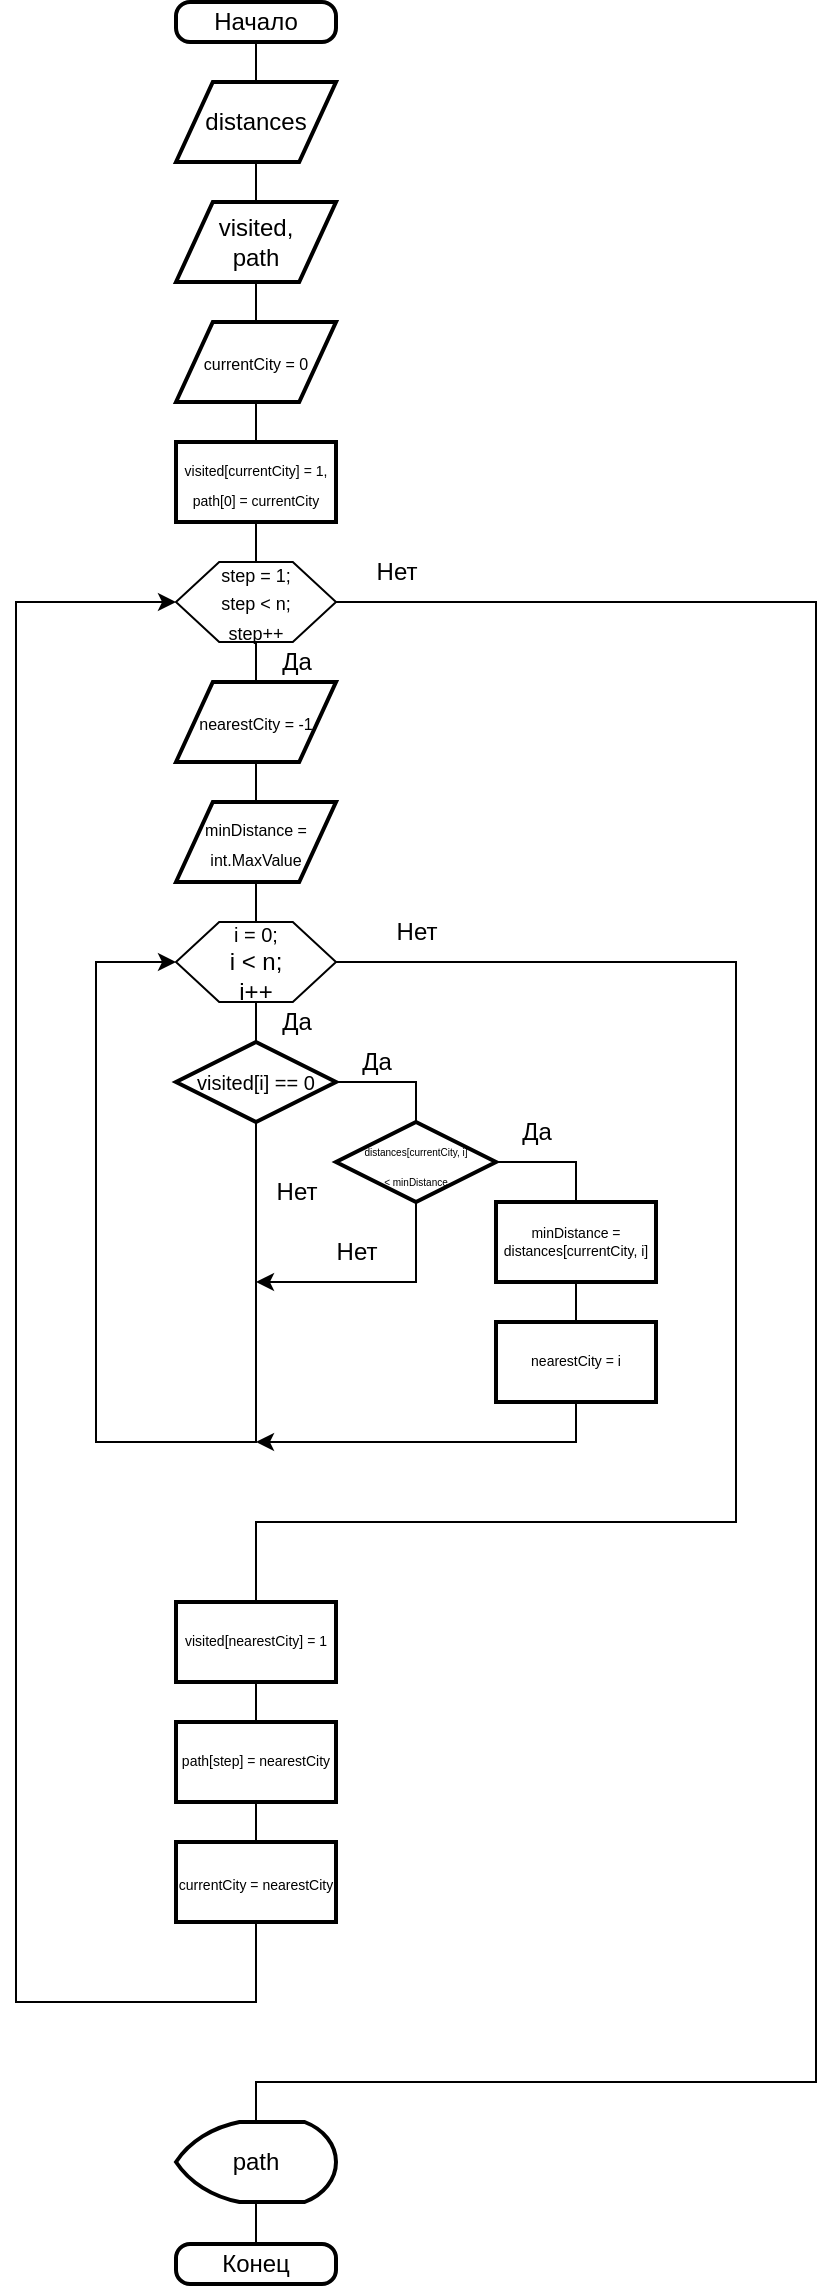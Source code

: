 <mxfile version="23.1.5" type="device">
  <diagram id="C5RBs43oDa-KdzZeNtuy" name="Page-1">
    <mxGraphModel dx="819" dy="482" grid="1" gridSize="10" guides="1" tooltips="1" connect="1" arrows="1" fold="1" page="1" pageScale="1" pageWidth="827" pageHeight="1169" math="0" shadow="0">
      <root>
        <mxCell id="WIyWlLk6GJQsqaUBKTNV-0" />
        <mxCell id="WIyWlLk6GJQsqaUBKTNV-1" parent="WIyWlLk6GJQsqaUBKTNV-0" />
        <mxCell id="uY3Pvv1I5CWCGsGGGuJG-32" style="edgeStyle=orthogonalEdgeStyle;rounded=0;orthogonalLoop=1;jettySize=auto;html=1;entryX=0.5;entryY=0;entryDx=0;entryDy=0;endArrow=none;endFill=0;" edge="1" parent="WIyWlLk6GJQsqaUBKTNV-1" source="uY3Pvv1I5CWCGsGGGuJG-3" target="uY3Pvv1I5CWCGsGGGuJG-5">
          <mxGeometry relative="1" as="geometry" />
        </mxCell>
        <mxCell id="uY3Pvv1I5CWCGsGGGuJG-3" value="Начало" style="rounded=1;whiteSpace=wrap;html=1;absoluteArcSize=1;arcSize=14;strokeWidth=2;" vertex="1" parent="WIyWlLk6GJQsqaUBKTNV-1">
          <mxGeometry x="200" y="40" width="80" height="20" as="geometry" />
        </mxCell>
        <mxCell id="uY3Pvv1I5CWCGsGGGuJG-31" style="edgeStyle=orthogonalEdgeStyle;rounded=0;orthogonalLoop=1;jettySize=auto;html=1;entryX=0.5;entryY=0;entryDx=0;entryDy=0;endArrow=none;endFill=0;" edge="1" parent="WIyWlLk6GJQsqaUBKTNV-1" source="uY3Pvv1I5CWCGsGGGuJG-5" target="uY3Pvv1I5CWCGsGGGuJG-12">
          <mxGeometry relative="1" as="geometry" />
        </mxCell>
        <mxCell id="uY3Pvv1I5CWCGsGGGuJG-5" value="distances" style="shape=parallelogram;html=1;strokeWidth=2;perimeter=parallelogramPerimeter;whiteSpace=wrap;rounded=0;arcSize=12;size=0.23;" vertex="1" parent="WIyWlLk6GJQsqaUBKTNV-1">
          <mxGeometry x="200" y="80" width="80" height="40" as="geometry" />
        </mxCell>
        <mxCell id="uY3Pvv1I5CWCGsGGGuJG-30" style="edgeStyle=orthogonalEdgeStyle;rounded=0;orthogonalLoop=1;jettySize=auto;html=1;entryX=0.5;entryY=0;entryDx=0;entryDy=0;endArrow=none;endFill=0;" edge="1" parent="WIyWlLk6GJQsqaUBKTNV-1" source="uY3Pvv1I5CWCGsGGGuJG-12" target="uY3Pvv1I5CWCGsGGGuJG-14">
          <mxGeometry relative="1" as="geometry" />
        </mxCell>
        <mxCell id="uY3Pvv1I5CWCGsGGGuJG-12" value="visited,&lt;br&gt;path" style="shape=parallelogram;html=1;strokeWidth=2;perimeter=parallelogramPerimeter;whiteSpace=wrap;rounded=0;arcSize=12;size=0.23;" vertex="1" parent="WIyWlLk6GJQsqaUBKTNV-1">
          <mxGeometry x="200" y="140" width="80" height="40" as="geometry" />
        </mxCell>
        <mxCell id="uY3Pvv1I5CWCGsGGGuJG-29" style="edgeStyle=orthogonalEdgeStyle;rounded=0;orthogonalLoop=1;jettySize=auto;html=1;entryX=0.5;entryY=0;entryDx=0;entryDy=0;endArrow=none;endFill=0;" edge="1" parent="WIyWlLk6GJQsqaUBKTNV-1" source="uY3Pvv1I5CWCGsGGGuJG-14" target="uY3Pvv1I5CWCGsGGGuJG-18">
          <mxGeometry relative="1" as="geometry" />
        </mxCell>
        <mxCell id="uY3Pvv1I5CWCGsGGGuJG-14" value="&lt;font style=&quot;font-size: 8px;&quot;&gt;currentCity = 0&lt;/font&gt;" style="shape=parallelogram;html=1;strokeWidth=2;perimeter=parallelogramPerimeter;whiteSpace=wrap;rounded=0;arcSize=12;size=0.23;" vertex="1" parent="WIyWlLk6GJQsqaUBKTNV-1">
          <mxGeometry x="200" y="200" width="80" height="40" as="geometry" />
        </mxCell>
        <mxCell id="uY3Pvv1I5CWCGsGGGuJG-27" style="edgeStyle=orthogonalEdgeStyle;rounded=0;orthogonalLoop=1;jettySize=auto;html=1;entryX=0.5;entryY=0;entryDx=0;entryDy=0;endArrow=none;endFill=0;" edge="1" parent="WIyWlLk6GJQsqaUBKTNV-1" source="uY3Pvv1I5CWCGsGGGuJG-18" target="uY3Pvv1I5CWCGsGGGuJG-21">
          <mxGeometry relative="1" as="geometry" />
        </mxCell>
        <mxCell id="uY3Pvv1I5CWCGsGGGuJG-18" value="&lt;font style=&quot;&quot;&gt;&lt;font style=&quot;font-size: 7px;&quot;&gt;visited[currentCity] = 1,&lt;/font&gt;&lt;br&gt;&lt;span style=&quot;font-size: 7px;&quot;&gt;path[0] = currentCity&lt;/span&gt;&lt;br&gt;&lt;/font&gt;" style="rounded=0;whiteSpace=wrap;html=1;absoluteArcSize=1;arcSize=14;strokeWidth=2;" vertex="1" parent="WIyWlLk6GJQsqaUBKTNV-1">
          <mxGeometry x="200" y="260" width="80" height="40" as="geometry" />
        </mxCell>
        <mxCell id="uY3Pvv1I5CWCGsGGGuJG-38" style="edgeStyle=orthogonalEdgeStyle;rounded=0;orthogonalLoop=1;jettySize=auto;html=1;entryX=0.5;entryY=0;entryDx=0;entryDy=0;endArrow=none;endFill=0;" edge="1" parent="WIyWlLk6GJQsqaUBKTNV-1" source="uY3Pvv1I5CWCGsGGGuJG-21" target="uY3Pvv1I5CWCGsGGGuJG-35">
          <mxGeometry relative="1" as="geometry" />
        </mxCell>
        <mxCell id="uY3Pvv1I5CWCGsGGGuJG-21" value="" style="verticalLabelPosition=bottom;verticalAlign=top;html=1;shape=hexagon;perimeter=hexagonPerimeter2;arcSize=6;size=0.27;" vertex="1" parent="WIyWlLk6GJQsqaUBKTNV-1">
          <mxGeometry x="200" y="320" width="80" height="40" as="geometry" />
        </mxCell>
        <mxCell id="uY3Pvv1I5CWCGsGGGuJG-78" style="edgeStyle=orthogonalEdgeStyle;rounded=0;orthogonalLoop=1;jettySize=auto;html=1;entryX=0.5;entryY=0;entryDx=0;entryDy=0;entryPerimeter=0;endArrow=none;endFill=0;" edge="1" parent="WIyWlLk6GJQsqaUBKTNV-1" target="uY3Pvv1I5CWCGsGGGuJG-79">
          <mxGeometry relative="1" as="geometry">
            <mxPoint x="240" y="1120" as="targetPoint" />
            <mxPoint x="280" y="340" as="sourcePoint" />
            <Array as="points">
              <mxPoint x="520" y="340" />
              <mxPoint x="520" y="1080" />
              <mxPoint x="240" y="1080" />
            </Array>
          </mxGeometry>
        </mxCell>
        <mxCell id="uY3Pvv1I5CWCGsGGGuJG-23" value="&lt;font style=&quot;font-size: 9px;&quot;&gt;step = 1;&lt;br&gt;step &amp;lt; n;&lt;br&gt;step++&lt;/font&gt;" style="text;html=1;align=center;verticalAlign=middle;whiteSpace=wrap;rounded=0;" vertex="1" parent="WIyWlLk6GJQsqaUBKTNV-1">
          <mxGeometry x="210" y="325" width="60" height="30" as="geometry" />
        </mxCell>
        <mxCell id="uY3Pvv1I5CWCGsGGGuJG-40" style="edgeStyle=orthogonalEdgeStyle;rounded=0;orthogonalLoop=1;jettySize=auto;html=1;entryX=0.5;entryY=0;entryDx=0;entryDy=0;endArrow=none;endFill=0;" edge="1" parent="WIyWlLk6GJQsqaUBKTNV-1" source="uY3Pvv1I5CWCGsGGGuJG-35" target="uY3Pvv1I5CWCGsGGGuJG-39">
          <mxGeometry relative="1" as="geometry" />
        </mxCell>
        <mxCell id="uY3Pvv1I5CWCGsGGGuJG-35" value="&lt;font style=&quot;font-size: 8px;&quot;&gt;nearestCity = -1&lt;/font&gt;" style="shape=parallelogram;html=1;strokeWidth=2;perimeter=parallelogramPerimeter;whiteSpace=wrap;rounded=0;arcSize=12;size=0.23;" vertex="1" parent="WIyWlLk6GJQsqaUBKTNV-1">
          <mxGeometry x="200" y="380" width="80" height="40" as="geometry" />
        </mxCell>
        <mxCell id="uY3Pvv1I5CWCGsGGGuJG-43" style="edgeStyle=orthogonalEdgeStyle;rounded=0;orthogonalLoop=1;jettySize=auto;html=1;entryX=0.5;entryY=0;entryDx=0;entryDy=0;endArrow=none;endFill=0;" edge="1" parent="WIyWlLk6GJQsqaUBKTNV-1" source="uY3Pvv1I5CWCGsGGGuJG-39" target="uY3Pvv1I5CWCGsGGGuJG-41">
          <mxGeometry relative="1" as="geometry" />
        </mxCell>
        <mxCell id="uY3Pvv1I5CWCGsGGGuJG-39" value="&lt;font style=&quot;font-size: 8px;&quot;&gt;minDistance = int.MaxValue&lt;/font&gt;" style="shape=parallelogram;html=1;strokeWidth=2;perimeter=parallelogramPerimeter;whiteSpace=wrap;rounded=0;arcSize=12;size=0.23;" vertex="1" parent="WIyWlLk6GJQsqaUBKTNV-1">
          <mxGeometry x="200" y="440" width="80" height="40" as="geometry" />
        </mxCell>
        <mxCell id="uY3Pvv1I5CWCGsGGGuJG-41" value="" style="verticalLabelPosition=bottom;verticalAlign=top;html=1;shape=hexagon;perimeter=hexagonPerimeter2;arcSize=6;size=0.27;" vertex="1" parent="WIyWlLk6GJQsqaUBKTNV-1">
          <mxGeometry x="200" y="500" width="80" height="40" as="geometry" />
        </mxCell>
        <mxCell id="uY3Pvv1I5CWCGsGGGuJG-62" style="edgeStyle=orthogonalEdgeStyle;rounded=0;orthogonalLoop=1;jettySize=auto;html=1;endArrow=none;endFill=0;" edge="1" parent="WIyWlLk6GJQsqaUBKTNV-1">
          <mxGeometry relative="1" as="geometry">
            <mxPoint x="240" y="840" as="targetPoint" />
            <mxPoint x="280" y="520" as="sourcePoint" />
            <Array as="points">
              <mxPoint x="480" y="520" />
              <mxPoint x="480" y="800" />
              <mxPoint x="240" y="800" />
            </Array>
          </mxGeometry>
        </mxCell>
        <mxCell id="uY3Pvv1I5CWCGsGGGuJG-42" value="&lt;font size=&quot;1&quot;&gt;i = 0;&lt;br&gt;&lt;/font&gt;i &amp;lt; n;&lt;br&gt;i++" style="text;html=1;align=center;verticalAlign=middle;whiteSpace=wrap;rounded=0;" vertex="1" parent="WIyWlLk6GJQsqaUBKTNV-1">
          <mxGeometry x="210" y="505" width="60" height="30" as="geometry" />
        </mxCell>
        <mxCell id="uY3Pvv1I5CWCGsGGGuJG-50" style="edgeStyle=orthogonalEdgeStyle;rounded=0;orthogonalLoop=1;jettySize=auto;html=1;entryX=0.5;entryY=0;entryDx=0;entryDy=0;entryPerimeter=0;endArrow=none;endFill=0;" edge="1" parent="WIyWlLk6GJQsqaUBKTNV-1" source="uY3Pvv1I5CWCGsGGGuJG-45" target="uY3Pvv1I5CWCGsGGGuJG-46">
          <mxGeometry relative="1" as="geometry">
            <mxPoint x="320.0" y="580" as="targetPoint" />
            <Array as="points">
              <mxPoint x="320" y="580" />
            </Array>
          </mxGeometry>
        </mxCell>
        <mxCell id="uY3Pvv1I5CWCGsGGGuJG-56" style="edgeStyle=orthogonalEdgeStyle;rounded=0;orthogonalLoop=1;jettySize=auto;html=1;entryX=0;entryY=0.5;entryDx=0;entryDy=0;" edge="1" parent="WIyWlLk6GJQsqaUBKTNV-1" source="uY3Pvv1I5CWCGsGGGuJG-45" target="uY3Pvv1I5CWCGsGGGuJG-41">
          <mxGeometry relative="1" as="geometry">
            <mxPoint x="160" y="520" as="targetPoint" />
            <Array as="points">
              <mxPoint x="240" y="760" />
              <mxPoint x="160" y="760" />
              <mxPoint x="160" y="520" />
            </Array>
          </mxGeometry>
        </mxCell>
        <mxCell id="uY3Pvv1I5CWCGsGGGuJG-45" value="&lt;font style=&quot;font-size: 10px;&quot;&gt;visited[i] == 0&lt;/font&gt;" style="strokeWidth=2;html=1;shape=mxgraph.flowchart.decision;whiteSpace=wrap;" vertex="1" parent="WIyWlLk6GJQsqaUBKTNV-1">
          <mxGeometry x="200" y="560" width="80" height="40" as="geometry" />
        </mxCell>
        <mxCell id="uY3Pvv1I5CWCGsGGGuJG-52" style="edgeStyle=orthogonalEdgeStyle;rounded=0;orthogonalLoop=1;jettySize=auto;html=1;entryX=0.5;entryY=0;entryDx=0;entryDy=0;endArrow=none;endFill=0;" edge="1" parent="WIyWlLk6GJQsqaUBKTNV-1" source="uY3Pvv1I5CWCGsGGGuJG-46" target="uY3Pvv1I5CWCGsGGGuJG-51">
          <mxGeometry relative="1" as="geometry">
            <Array as="points">
              <mxPoint x="400" y="620" />
            </Array>
          </mxGeometry>
        </mxCell>
        <mxCell id="uY3Pvv1I5CWCGsGGGuJG-57" style="edgeStyle=orthogonalEdgeStyle;rounded=0;orthogonalLoop=1;jettySize=auto;html=1;" edge="1" parent="WIyWlLk6GJQsqaUBKTNV-1" source="uY3Pvv1I5CWCGsGGGuJG-46">
          <mxGeometry relative="1" as="geometry">
            <mxPoint x="240" y="680" as="targetPoint" />
            <Array as="points">
              <mxPoint x="320" y="680" />
            </Array>
          </mxGeometry>
        </mxCell>
        <mxCell id="uY3Pvv1I5CWCGsGGGuJG-46" value="&lt;font style=&quot;font-size: 5px;&quot;&gt;distances[currentCity, i]&lt;br&gt;&amp;lt; minDistance&lt;/font&gt;" style="strokeWidth=2;html=1;shape=mxgraph.flowchart.decision;whiteSpace=wrap;" vertex="1" parent="WIyWlLk6GJQsqaUBKTNV-1">
          <mxGeometry x="280" y="600" width="80" height="40" as="geometry" />
        </mxCell>
        <mxCell id="uY3Pvv1I5CWCGsGGGuJG-55" style="edgeStyle=orthogonalEdgeStyle;rounded=0;orthogonalLoop=1;jettySize=auto;html=1;entryX=0.5;entryY=0;entryDx=0;entryDy=0;endArrow=none;endFill=0;" edge="1" parent="WIyWlLk6GJQsqaUBKTNV-1" source="uY3Pvv1I5CWCGsGGGuJG-51" target="uY3Pvv1I5CWCGsGGGuJG-54">
          <mxGeometry relative="1" as="geometry" />
        </mxCell>
        <mxCell id="uY3Pvv1I5CWCGsGGGuJG-51" value="&lt;font style=&quot;font-size: 7px;&quot;&gt;&lt;div&gt;minDistance = distances[currentCity, i]&lt;/div&gt;&lt;/font&gt;" style="rounded=0;whiteSpace=wrap;html=1;absoluteArcSize=1;arcSize=14;strokeWidth=2;" vertex="1" parent="WIyWlLk6GJQsqaUBKTNV-1">
          <mxGeometry x="360" y="640" width="80" height="40" as="geometry" />
        </mxCell>
        <mxCell id="uY3Pvv1I5CWCGsGGGuJG-58" style="edgeStyle=orthogonalEdgeStyle;rounded=0;orthogonalLoop=1;jettySize=auto;html=1;" edge="1" parent="WIyWlLk6GJQsqaUBKTNV-1" source="uY3Pvv1I5CWCGsGGGuJG-54">
          <mxGeometry relative="1" as="geometry">
            <mxPoint x="240" y="760" as="targetPoint" />
            <Array as="points">
              <mxPoint x="400" y="760" />
            </Array>
          </mxGeometry>
        </mxCell>
        <mxCell id="uY3Pvv1I5CWCGsGGGuJG-54" value="&lt;font style=&quot;font-size: 7px;&quot;&gt;&lt;div&gt;nearestCity = i&lt;/div&gt;&lt;/font&gt;" style="rounded=0;whiteSpace=wrap;html=1;absoluteArcSize=1;arcSize=14;strokeWidth=2;" vertex="1" parent="WIyWlLk6GJQsqaUBKTNV-1">
          <mxGeometry x="360" y="700" width="80" height="40" as="geometry" />
        </mxCell>
        <mxCell id="uY3Pvv1I5CWCGsGGGuJG-61" style="edgeStyle=orthogonalEdgeStyle;rounded=0;orthogonalLoop=1;jettySize=auto;html=1;entryX=0.5;entryY=0;entryDx=0;entryDy=0;entryPerimeter=0;endArrow=none;endFill=0;" edge="1" parent="WIyWlLk6GJQsqaUBKTNV-1" source="uY3Pvv1I5CWCGsGGGuJG-41" target="uY3Pvv1I5CWCGsGGGuJG-45">
          <mxGeometry relative="1" as="geometry" />
        </mxCell>
        <mxCell id="uY3Pvv1I5CWCGsGGGuJG-63" value="Да" style="text;html=1;align=center;verticalAlign=middle;resizable=0;points=[];autosize=1;strokeColor=none;fillColor=none;" vertex="1" parent="WIyWlLk6GJQsqaUBKTNV-1">
          <mxGeometry x="280" y="554.5" width="40" height="30" as="geometry" />
        </mxCell>
        <mxCell id="uY3Pvv1I5CWCGsGGGuJG-64" value="Да" style="text;html=1;align=center;verticalAlign=middle;resizable=0;points=[];autosize=1;strokeColor=none;fillColor=none;" vertex="1" parent="WIyWlLk6GJQsqaUBKTNV-1">
          <mxGeometry x="240" y="535" width="40" height="30" as="geometry" />
        </mxCell>
        <mxCell id="uY3Pvv1I5CWCGsGGGuJG-65" value="Да" style="text;html=1;align=center;verticalAlign=middle;resizable=0;points=[];autosize=1;strokeColor=none;fillColor=none;" vertex="1" parent="WIyWlLk6GJQsqaUBKTNV-1">
          <mxGeometry x="360" y="590" width="40" height="30" as="geometry" />
        </mxCell>
        <mxCell id="uY3Pvv1I5CWCGsGGGuJG-66" value="Нет" style="text;html=1;align=center;verticalAlign=middle;resizable=0;points=[];autosize=1;strokeColor=none;fillColor=none;" vertex="1" parent="WIyWlLk6GJQsqaUBKTNV-1">
          <mxGeometry x="300" y="490" width="40" height="30" as="geometry" />
        </mxCell>
        <mxCell id="uY3Pvv1I5CWCGsGGGuJG-67" value="Нет" style="text;html=1;align=center;verticalAlign=middle;resizable=0;points=[];autosize=1;strokeColor=none;fillColor=none;" vertex="1" parent="WIyWlLk6GJQsqaUBKTNV-1">
          <mxGeometry x="270" y="650" width="40" height="30" as="geometry" />
        </mxCell>
        <mxCell id="uY3Pvv1I5CWCGsGGGuJG-68" value="Нет" style="text;html=1;align=center;verticalAlign=middle;resizable=0;points=[];autosize=1;strokeColor=none;fillColor=none;" vertex="1" parent="WIyWlLk6GJQsqaUBKTNV-1">
          <mxGeometry x="240" y="620" width="40" height="30" as="geometry" />
        </mxCell>
        <mxCell id="uY3Pvv1I5CWCGsGGGuJG-70" style="edgeStyle=orthogonalEdgeStyle;rounded=0;orthogonalLoop=1;jettySize=auto;html=1;entryX=0.5;entryY=0;entryDx=0;entryDy=0;endArrow=none;endFill=0;" edge="1" parent="WIyWlLk6GJQsqaUBKTNV-1" source="uY3Pvv1I5CWCGsGGGuJG-69" target="uY3Pvv1I5CWCGsGGGuJG-71">
          <mxGeometry relative="1" as="geometry">
            <mxPoint x="240" y="900" as="targetPoint" />
          </mxGeometry>
        </mxCell>
        <mxCell id="uY3Pvv1I5CWCGsGGGuJG-69" value="&lt;font style=&quot;font-size: 7px;&quot;&gt;&lt;div&gt;visited[nearestCity] = 1&lt;/div&gt;&lt;/font&gt;" style="rounded=0;whiteSpace=wrap;html=1;absoluteArcSize=1;arcSize=14;strokeWidth=2;" vertex="1" parent="WIyWlLk6GJQsqaUBKTNV-1">
          <mxGeometry x="200" y="840" width="80" height="40" as="geometry" />
        </mxCell>
        <mxCell id="uY3Pvv1I5CWCGsGGGuJG-74" style="edgeStyle=orthogonalEdgeStyle;rounded=0;orthogonalLoop=1;jettySize=auto;html=1;exitX=0.5;exitY=1;exitDx=0;exitDy=0;entryX=0.5;entryY=0;entryDx=0;entryDy=0;endArrow=none;endFill=0;" edge="1" parent="WIyWlLk6GJQsqaUBKTNV-1" source="uY3Pvv1I5CWCGsGGGuJG-71" target="uY3Pvv1I5CWCGsGGGuJG-73">
          <mxGeometry relative="1" as="geometry" />
        </mxCell>
        <mxCell id="uY3Pvv1I5CWCGsGGGuJG-71" value="&lt;font style=&quot;font-size: 7px;&quot;&gt;&lt;div&gt;path[step] = nearestCity&lt;/div&gt;&lt;/font&gt;" style="rounded=0;whiteSpace=wrap;html=1;absoluteArcSize=1;arcSize=14;strokeWidth=2;" vertex="1" parent="WIyWlLk6GJQsqaUBKTNV-1">
          <mxGeometry x="200" y="900" width="80" height="40" as="geometry" />
        </mxCell>
        <mxCell id="uY3Pvv1I5CWCGsGGGuJG-76" style="edgeStyle=orthogonalEdgeStyle;rounded=0;orthogonalLoop=1;jettySize=auto;html=1;entryX=0;entryY=0.5;entryDx=0;entryDy=0;" edge="1" parent="WIyWlLk6GJQsqaUBKTNV-1" source="uY3Pvv1I5CWCGsGGGuJG-73" target="uY3Pvv1I5CWCGsGGGuJG-21">
          <mxGeometry relative="1" as="geometry">
            <mxPoint x="120" y="340" as="targetPoint" />
            <Array as="points">
              <mxPoint x="240" y="1040" />
              <mxPoint x="120" y="1040" />
              <mxPoint x="120" y="340" />
            </Array>
          </mxGeometry>
        </mxCell>
        <mxCell id="uY3Pvv1I5CWCGsGGGuJG-73" value="&lt;font style=&quot;font-size: 7px;&quot;&gt;currentCity = nearestCity&lt;br&gt;&lt;/font&gt;" style="rounded=0;whiteSpace=wrap;html=1;absoluteArcSize=1;arcSize=14;strokeWidth=2;" vertex="1" parent="WIyWlLk6GJQsqaUBKTNV-1">
          <mxGeometry x="200" y="960" width="80" height="40" as="geometry" />
        </mxCell>
        <mxCell id="uY3Pvv1I5CWCGsGGGuJG-77" value="Да" style="text;html=1;align=center;verticalAlign=middle;resizable=0;points=[];autosize=1;strokeColor=none;fillColor=none;" vertex="1" parent="WIyWlLk6GJQsqaUBKTNV-1">
          <mxGeometry x="240" y="355" width="40" height="30" as="geometry" />
        </mxCell>
        <mxCell id="uY3Pvv1I5CWCGsGGGuJG-81" style="edgeStyle=orthogonalEdgeStyle;rounded=0;orthogonalLoop=1;jettySize=auto;html=1;entryX=0.5;entryY=0;entryDx=0;entryDy=0;endArrow=none;endFill=0;" edge="1" parent="WIyWlLk6GJQsqaUBKTNV-1" source="uY3Pvv1I5CWCGsGGGuJG-79" target="uY3Pvv1I5CWCGsGGGuJG-80">
          <mxGeometry relative="1" as="geometry" />
        </mxCell>
        <mxCell id="uY3Pvv1I5CWCGsGGGuJG-79" value="path" style="strokeWidth=2;html=1;shape=mxgraph.flowchart.display;whiteSpace=wrap;" vertex="1" parent="WIyWlLk6GJQsqaUBKTNV-1">
          <mxGeometry x="200" y="1100" width="80" height="40" as="geometry" />
        </mxCell>
        <mxCell id="uY3Pvv1I5CWCGsGGGuJG-80" value="Конец" style="rounded=1;whiteSpace=wrap;html=1;absoluteArcSize=1;arcSize=14;strokeWidth=2;" vertex="1" parent="WIyWlLk6GJQsqaUBKTNV-1">
          <mxGeometry x="200" y="1161" width="80" height="20" as="geometry" />
        </mxCell>
        <mxCell id="uY3Pvv1I5CWCGsGGGuJG-82" value="Нет" style="text;html=1;align=center;verticalAlign=middle;resizable=0;points=[];autosize=1;strokeColor=none;fillColor=none;" vertex="1" parent="WIyWlLk6GJQsqaUBKTNV-1">
          <mxGeometry x="290" y="310" width="40" height="30" as="geometry" />
        </mxCell>
      </root>
    </mxGraphModel>
  </diagram>
</mxfile>
